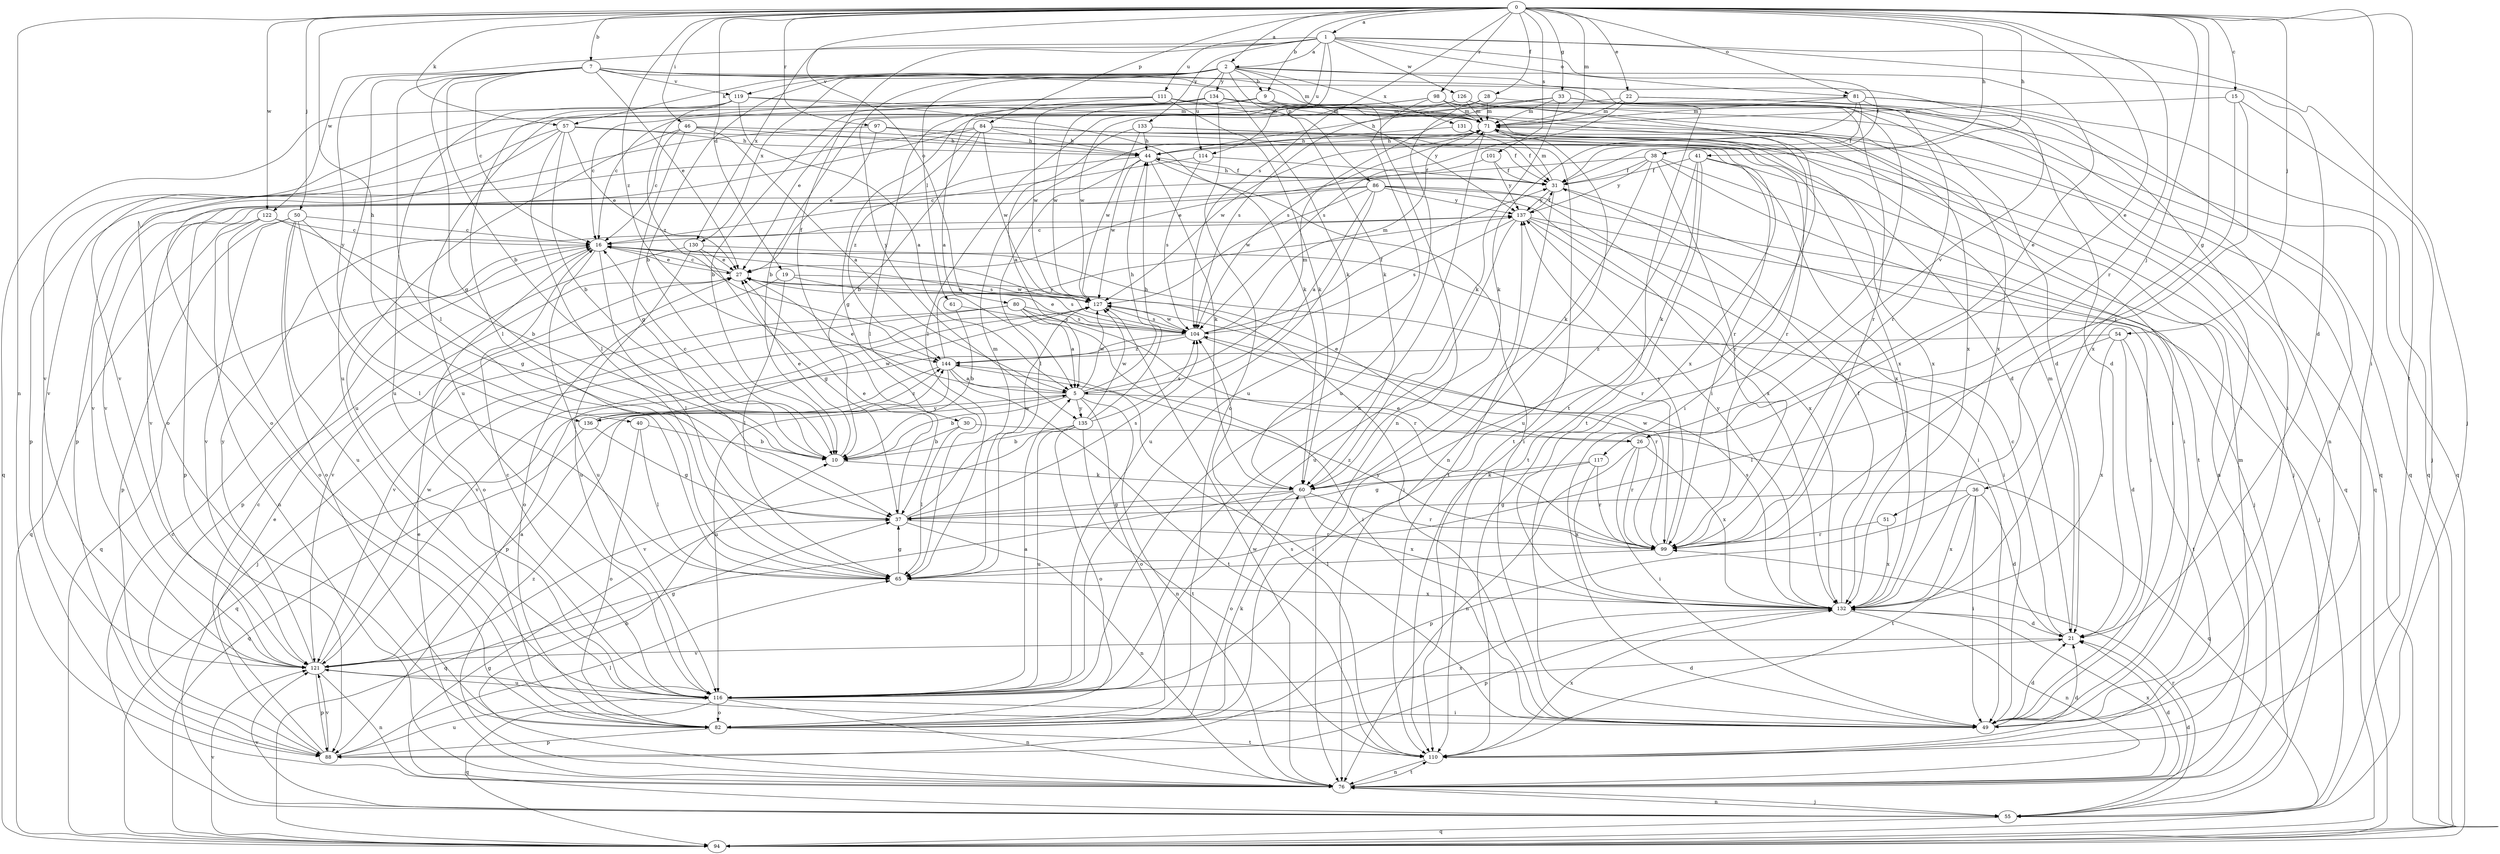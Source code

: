 strict digraph  {
0;
1;
2;
5;
7;
9;
10;
15;
16;
19;
21;
22;
26;
27;
28;
30;
31;
33;
36;
37;
38;
40;
41;
44;
46;
49;
50;
51;
54;
55;
57;
60;
61;
65;
71;
76;
80;
81;
82;
84;
86;
88;
94;
97;
98;
99;
101;
104;
110;
111;
114;
116;
117;
119;
121;
122;
126;
127;
130;
131;
132;
133;
134;
135;
136;
137;
144;
0 -> 1  [label=a];
0 -> 2  [label=a];
0 -> 7  [label=b];
0 -> 9  [label=b];
0 -> 15  [label=c];
0 -> 19  [label=d];
0 -> 22  [label=e];
0 -> 26  [label=e];
0 -> 28  [label=f];
0 -> 33  [label=g];
0 -> 36  [label=g];
0 -> 38  [label=h];
0 -> 40  [label=h];
0 -> 41  [label=h];
0 -> 46  [label=i];
0 -> 49  [label=i];
0 -> 50  [label=j];
0 -> 51  [label=j];
0 -> 54  [label=j];
0 -> 57  [label=k];
0 -> 71  [label=m];
0 -> 76  [label=n];
0 -> 80  [label=o];
0 -> 81  [label=o];
0 -> 84  [label=p];
0 -> 97  [label=r];
0 -> 98  [label=r];
0 -> 99  [label=r];
0 -> 101  [label=s];
0 -> 104  [label=s];
0 -> 110  [label=t];
0 -> 122  [label=w];
0 -> 144  [label=z];
1 -> 2  [label=a];
1 -> 21  [label=d];
1 -> 30  [label=f];
1 -> 31  [label=f];
1 -> 55  [label=j];
1 -> 81  [label=o];
1 -> 86  [label=p];
1 -> 111  [label=u];
1 -> 114  [label=u];
1 -> 122  [label=w];
1 -> 126  [label=w];
1 -> 130  [label=x];
1 -> 133  [label=y];
2 -> 9  [label=b];
2 -> 10  [label=b];
2 -> 26  [label=e];
2 -> 57  [label=k];
2 -> 60  [label=k];
2 -> 61  [label=l];
2 -> 76  [label=n];
2 -> 114  [label=u];
2 -> 117  [label=v];
2 -> 119  [label=v];
2 -> 130  [label=x];
2 -> 131  [label=x];
2 -> 134  [label=y];
2 -> 135  [label=y];
5 -> 10  [label=b];
5 -> 26  [label=e];
5 -> 27  [label=e];
5 -> 44  [label=h];
5 -> 71  [label=m];
5 -> 76  [label=n];
5 -> 82  [label=o];
5 -> 127  [label=w];
5 -> 135  [label=y];
5 -> 136  [label=y];
7 -> 10  [label=b];
7 -> 16  [label=c];
7 -> 27  [label=e];
7 -> 37  [label=g];
7 -> 49  [label=i];
7 -> 60  [label=k];
7 -> 65  [label=l];
7 -> 71  [label=m];
7 -> 110  [label=t];
7 -> 116  [label=u];
7 -> 119  [label=v];
7 -> 136  [label=y];
9 -> 71  [label=m];
9 -> 94  [label=q];
9 -> 127  [label=w];
9 -> 137  [label=y];
10 -> 16  [label=c];
10 -> 27  [label=e];
10 -> 60  [label=k];
15 -> 55  [label=j];
15 -> 71  [label=m];
15 -> 99  [label=r];
15 -> 132  [label=x];
16 -> 27  [label=e];
16 -> 49  [label=i];
16 -> 65  [label=l];
16 -> 82  [label=o];
16 -> 94  [label=q];
16 -> 104  [label=s];
16 -> 116  [label=u];
19 -> 65  [label=l];
19 -> 82  [label=o];
19 -> 104  [label=s];
19 -> 127  [label=w];
21 -> 16  [label=c];
21 -> 71  [label=m];
21 -> 121  [label=v];
22 -> 21  [label=d];
22 -> 49  [label=i];
22 -> 71  [label=m];
22 -> 104  [label=s];
22 -> 121  [label=v];
26 -> 27  [label=e];
26 -> 49  [label=i];
26 -> 76  [label=n];
26 -> 99  [label=r];
26 -> 132  [label=x];
27 -> 16  [label=c];
27 -> 121  [label=v];
27 -> 127  [label=w];
28 -> 71  [label=m];
28 -> 99  [label=r];
28 -> 104  [label=s];
28 -> 116  [label=u];
30 -> 10  [label=b];
30 -> 65  [label=l];
30 -> 94  [label=q];
31 -> 44  [label=h];
31 -> 49  [label=i];
31 -> 71  [label=m];
31 -> 110  [label=t];
31 -> 137  [label=y];
33 -> 21  [label=d];
33 -> 44  [label=h];
33 -> 49  [label=i];
33 -> 60  [label=k];
33 -> 71  [label=m];
33 -> 76  [label=n];
33 -> 104  [label=s];
33 -> 121  [label=v];
36 -> 21  [label=d];
36 -> 37  [label=g];
36 -> 49  [label=i];
36 -> 88  [label=p];
36 -> 110  [label=t];
36 -> 132  [label=x];
37 -> 27  [label=e];
37 -> 76  [label=n];
37 -> 99  [label=r];
37 -> 104  [label=s];
37 -> 127  [label=w];
38 -> 31  [label=f];
38 -> 49  [label=i];
38 -> 60  [label=k];
38 -> 99  [label=r];
38 -> 110  [label=t];
38 -> 121  [label=v];
38 -> 137  [label=y];
40 -> 10  [label=b];
40 -> 65  [label=l];
40 -> 82  [label=o];
41 -> 31  [label=f];
41 -> 60  [label=k];
41 -> 76  [label=n];
41 -> 110  [label=t];
41 -> 116  [label=u];
41 -> 132  [label=x];
44 -> 31  [label=f];
44 -> 49  [label=i];
44 -> 60  [label=k];
44 -> 65  [label=l];
44 -> 121  [label=v];
44 -> 127  [label=w];
46 -> 5  [label=a];
46 -> 16  [label=c];
46 -> 31  [label=f];
46 -> 37  [label=g];
46 -> 44  [label=h];
46 -> 116  [label=u];
49 -> 21  [label=d];
49 -> 121  [label=v];
50 -> 16  [label=c];
50 -> 37  [label=g];
50 -> 65  [label=l];
50 -> 82  [label=o];
50 -> 88  [label=p];
50 -> 116  [label=u];
50 -> 121  [label=v];
51 -> 99  [label=r];
51 -> 132  [label=x];
54 -> 21  [label=d];
54 -> 65  [label=l];
54 -> 110  [label=t];
54 -> 132  [label=x];
54 -> 144  [label=z];
55 -> 16  [label=c];
55 -> 21  [label=d];
55 -> 37  [label=g];
55 -> 76  [label=n];
55 -> 94  [label=q];
55 -> 99  [label=r];
55 -> 121  [label=v];
57 -> 10  [label=b];
57 -> 27  [label=e];
57 -> 44  [label=h];
57 -> 65  [label=l];
57 -> 82  [label=o];
57 -> 88  [label=p];
57 -> 110  [label=t];
60 -> 37  [label=g];
60 -> 82  [label=o];
60 -> 94  [label=q];
60 -> 99  [label=r];
60 -> 132  [label=x];
61 -> 10  [label=b];
61 -> 104  [label=s];
65 -> 37  [label=g];
65 -> 71  [label=m];
65 -> 132  [label=x];
71 -> 44  [label=h];
71 -> 49  [label=i];
71 -> 76  [label=n];
71 -> 94  [label=q];
71 -> 116  [label=u];
71 -> 127  [label=w];
71 -> 132  [label=x];
76 -> 10  [label=b];
76 -> 21  [label=d];
76 -> 27  [label=e];
76 -> 55  [label=j];
76 -> 71  [label=m];
76 -> 110  [label=t];
76 -> 127  [label=w];
76 -> 132  [label=x];
76 -> 144  [label=z];
80 -> 5  [label=a];
80 -> 49  [label=i];
80 -> 55  [label=j];
80 -> 99  [label=r];
80 -> 104  [label=s];
80 -> 121  [label=v];
81 -> 10  [label=b];
81 -> 31  [label=f];
81 -> 49  [label=i];
81 -> 60  [label=k];
81 -> 71  [label=m];
81 -> 94  [label=q];
81 -> 99  [label=r];
82 -> 60  [label=k];
82 -> 88  [label=p];
82 -> 110  [label=t];
82 -> 132  [label=x];
82 -> 137  [label=y];
84 -> 10  [label=b];
84 -> 21  [label=d];
84 -> 44  [label=h];
84 -> 82  [label=o];
84 -> 88  [label=p];
84 -> 99  [label=r];
84 -> 127  [label=w];
84 -> 132  [label=x];
84 -> 144  [label=z];
86 -> 5  [label=a];
86 -> 49  [label=i];
86 -> 55  [label=j];
86 -> 88  [label=p];
86 -> 116  [label=u];
86 -> 121  [label=v];
86 -> 127  [label=w];
86 -> 132  [label=x];
86 -> 137  [label=y];
88 -> 16  [label=c];
88 -> 27  [label=e];
88 -> 65  [label=l];
88 -> 116  [label=u];
88 -> 121  [label=v];
94 -> 121  [label=v];
97 -> 27  [label=e];
97 -> 44  [label=h];
97 -> 99  [label=r];
97 -> 121  [label=v];
98 -> 27  [label=e];
98 -> 37  [label=g];
98 -> 71  [label=m];
98 -> 94  [label=q];
98 -> 116  [label=u];
98 -> 132  [label=x];
99 -> 65  [label=l];
99 -> 127  [label=w];
99 -> 137  [label=y];
99 -> 144  [label=z];
101 -> 27  [label=e];
101 -> 31  [label=f];
101 -> 137  [label=y];
104 -> 27  [label=e];
104 -> 31  [label=f];
104 -> 71  [label=m];
104 -> 88  [label=p];
104 -> 99  [label=r];
104 -> 127  [label=w];
104 -> 144  [label=z];
110 -> 21  [label=d];
110 -> 76  [label=n];
110 -> 104  [label=s];
110 -> 132  [label=x];
111 -> 5  [label=a];
111 -> 10  [label=b];
111 -> 16  [label=c];
111 -> 60  [label=k];
111 -> 71  [label=m];
111 -> 94  [label=q];
114 -> 16  [label=c];
114 -> 31  [label=f];
114 -> 104  [label=s];
116 -> 5  [label=a];
116 -> 16  [label=c];
116 -> 21  [label=d];
116 -> 49  [label=i];
116 -> 76  [label=n];
116 -> 82  [label=o];
116 -> 94  [label=q];
117 -> 37  [label=g];
117 -> 60  [label=k];
117 -> 99  [label=r];
117 -> 132  [label=x];
119 -> 5  [label=a];
119 -> 60  [label=k];
119 -> 65  [label=l];
119 -> 71  [label=m];
119 -> 116  [label=u];
119 -> 144  [label=z];
121 -> 5  [label=a];
121 -> 37  [label=g];
121 -> 76  [label=n];
121 -> 88  [label=p];
121 -> 116  [label=u];
121 -> 127  [label=w];
121 -> 137  [label=y];
122 -> 10  [label=b];
122 -> 16  [label=c];
122 -> 76  [label=n];
122 -> 82  [label=o];
122 -> 94  [label=q];
126 -> 65  [label=l];
126 -> 71  [label=m];
126 -> 94  [label=q];
126 -> 110  [label=t];
126 -> 127  [label=w];
127 -> 104  [label=s];
127 -> 121  [label=v];
130 -> 27  [label=e];
130 -> 37  [label=g];
130 -> 88  [label=p];
130 -> 99  [label=r];
130 -> 116  [label=u];
131 -> 31  [label=f];
131 -> 44  [label=h];
131 -> 132  [label=x];
132 -> 21  [label=d];
132 -> 31  [label=f];
132 -> 76  [label=n];
132 -> 88  [label=p];
132 -> 104  [label=s];
132 -> 137  [label=y];
133 -> 5  [label=a];
133 -> 44  [label=h];
133 -> 55  [label=j];
133 -> 94  [label=q];
133 -> 127  [label=w];
134 -> 16  [label=c];
134 -> 49  [label=i];
134 -> 65  [label=l];
134 -> 71  [label=m];
134 -> 82  [label=o];
134 -> 116  [label=u];
134 -> 127  [label=w];
134 -> 132  [label=x];
135 -> 10  [label=b];
135 -> 44  [label=h];
135 -> 82  [label=o];
135 -> 104  [label=s];
135 -> 110  [label=t];
135 -> 116  [label=u];
135 -> 121  [label=v];
135 -> 127  [label=w];
136 -> 37  [label=g];
136 -> 94  [label=q];
136 -> 127  [label=w];
136 -> 144  [label=z];
137 -> 16  [label=c];
137 -> 31  [label=f];
137 -> 49  [label=i];
137 -> 55  [label=j];
137 -> 104  [label=s];
137 -> 116  [label=u];
137 -> 132  [label=x];
144 -> 5  [label=a];
144 -> 49  [label=i];
144 -> 94  [label=q];
144 -> 110  [label=t];
144 -> 116  [label=u];
144 -> 137  [label=y];
}
